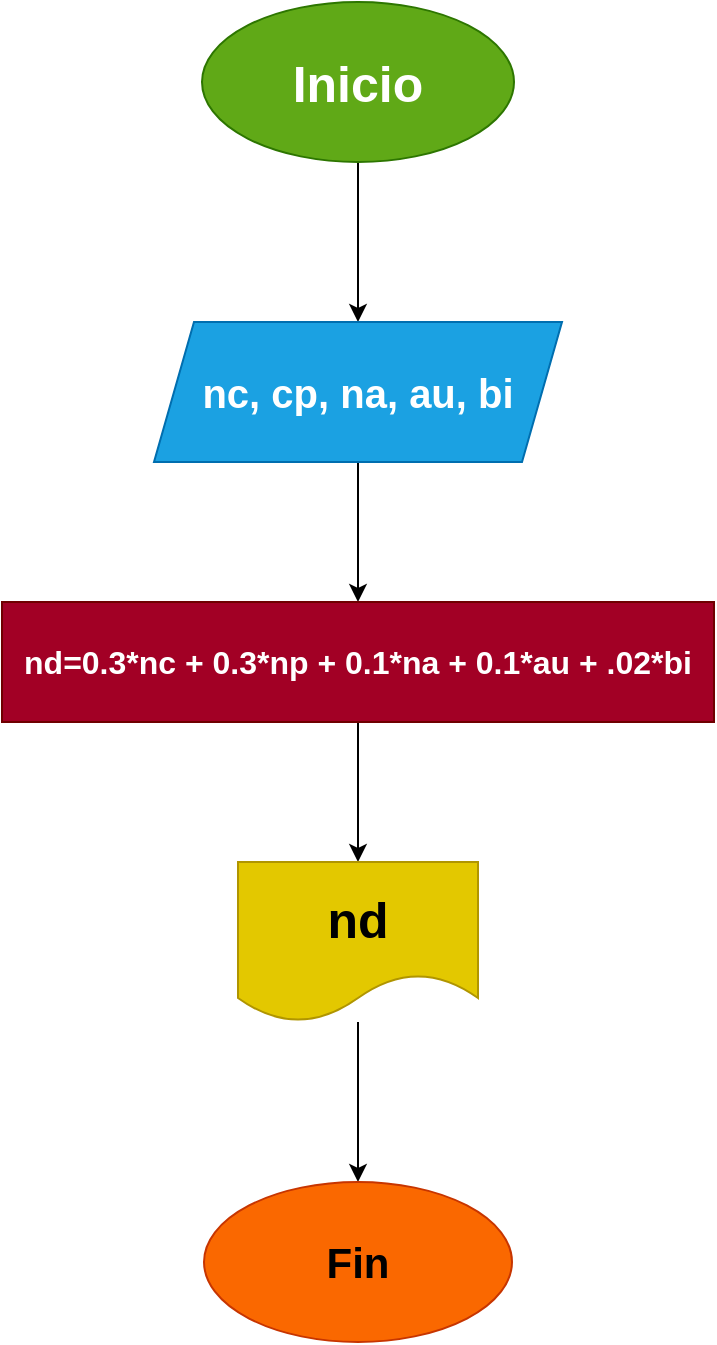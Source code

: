 <mxfile>
    <diagram id="IuGRKjQsQTS2pypSYIj3" name="Page-1">
        <mxGraphModel dx="662" dy="411" grid="1" gridSize="10" guides="1" tooltips="1" connect="1" arrows="1" fold="1" page="1" pageScale="1" pageWidth="827" pageHeight="1169" math="0" shadow="0">
            <root>
                <mxCell id="0"/>
                <mxCell id="1" parent="0"/>
                <mxCell id="4" value="" style="edgeStyle=none;html=1;fontSize=20;" edge="1" parent="1" source="2" target="3">
                    <mxGeometry relative="1" as="geometry"/>
                </mxCell>
                <mxCell id="2" value="&lt;font size=&quot;1&quot;&gt;&lt;b style=&quot;font-size: 25px;&quot;&gt;Inicio&lt;/b&gt;&lt;/font&gt;" style="ellipse;whiteSpace=wrap;html=1;fillColor=#60a917;fontColor=#ffffff;strokeColor=#2D7600;" vertex="1" parent="1">
                    <mxGeometry x="258" y="60" width="156" height="80" as="geometry"/>
                </mxCell>
                <mxCell id="6" value="" style="edgeStyle=none;html=1;fontSize=20;" edge="1" parent="1" source="3" target="5">
                    <mxGeometry relative="1" as="geometry"/>
                </mxCell>
                <mxCell id="3" value="&lt;b&gt;&lt;font style=&quot;font-size: 20px;&quot;&gt;nc, cp, na, au, bi&lt;/font&gt;&lt;/b&gt;" style="shape=parallelogram;perimeter=parallelogramPerimeter;whiteSpace=wrap;html=1;fixedSize=1;fillColor=#1ba1e2;fontColor=#ffffff;strokeColor=#006EAF;" vertex="1" parent="1">
                    <mxGeometry x="234" y="220" width="204" height="70" as="geometry"/>
                </mxCell>
                <mxCell id="8" value="" style="edgeStyle=none;html=1;fontSize=20;" edge="1" parent="1" source="5" target="7">
                    <mxGeometry relative="1" as="geometry"/>
                </mxCell>
                <mxCell id="5" value="&lt;b&gt;&lt;font style=&quot;font-size: 16px;&quot;&gt;nd=0.3*nc + 0.3*np + 0.1*na + 0.1*au + .02*bi&lt;/font&gt;&lt;/b&gt;" style="whiteSpace=wrap;html=1;fillColor=#a20025;fontColor=#ffffff;strokeColor=#6F0000;" vertex="1" parent="1">
                    <mxGeometry x="158" y="360" width="356" height="60" as="geometry"/>
                </mxCell>
                <mxCell id="10" value="" style="edgeStyle=none;html=1;fontSize=20;" edge="1" parent="1" source="7" target="9">
                    <mxGeometry relative="1" as="geometry"/>
                </mxCell>
                <mxCell id="7" value="&lt;b&gt;&lt;font style=&quot;font-size: 25px;&quot;&gt;nd&lt;/font&gt;&lt;/b&gt;" style="shape=document;whiteSpace=wrap;html=1;boundedLbl=1;fillColor=#e3c800;fontColor=#000000;strokeColor=#B09500;" vertex="1" parent="1">
                    <mxGeometry x="276" y="490" width="120" height="80" as="geometry"/>
                </mxCell>
                <mxCell id="9" value="&lt;b&gt;&lt;font style=&quot;font-size: 21px;&quot;&gt;Fin&lt;/font&gt;&lt;/b&gt;" style="ellipse;whiteSpace=wrap;html=1;fillColor=#fa6800;fontColor=#000000;strokeColor=#C73500;" vertex="1" parent="1">
                    <mxGeometry x="259" y="650" width="154" height="80" as="geometry"/>
                </mxCell>
            </root>
        </mxGraphModel>
    </diagram>
</mxfile>